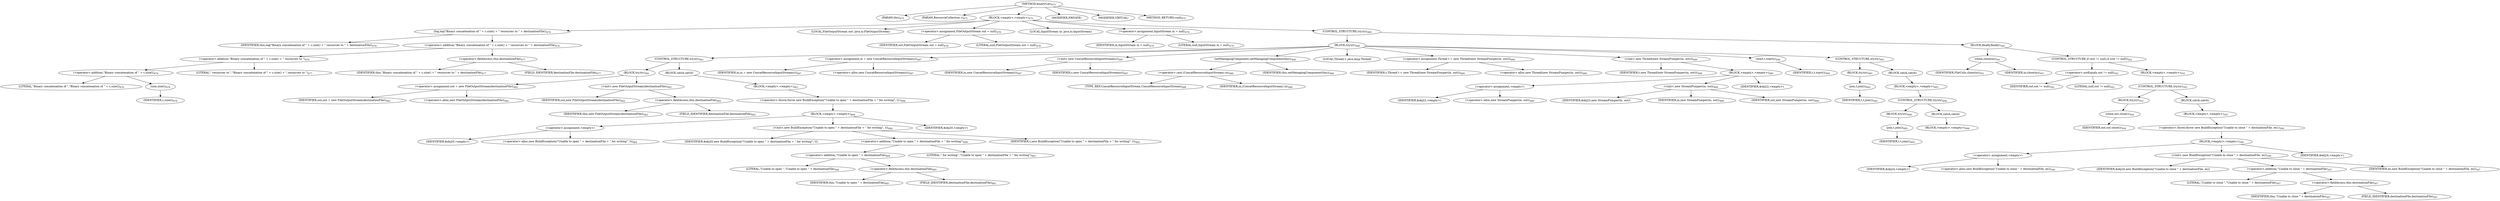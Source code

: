 digraph "binaryCat" {  
"1020" [label = <(METHOD,binaryCat)<SUB>475</SUB>> ]
"55" [label = <(PARAM,this)<SUB>475</SUB>> ]
"1021" [label = <(PARAM,ResourceCollection c)<SUB>475</SUB>> ]
"1022" [label = <(BLOCK,&lt;empty&gt;,&lt;empty&gt;)<SUB>475</SUB>> ]
"1023" [label = <(log,log(&quot;Binary concatenation of &quot; + c.size() + &quot; resources to &quot; + destinationFile))<SUB>476</SUB>> ]
"54" [label = <(IDENTIFIER,this,log(&quot;Binary concatenation of &quot; + c.size() + &quot; resources to &quot; + destinationFile))<SUB>476</SUB>> ]
"1024" [label = <(&lt;operator&gt;.addition,&quot;Binary concatenation of &quot; + c.size() + &quot; resources to &quot; + destinationFile)<SUB>476</SUB>> ]
"1025" [label = <(&lt;operator&gt;.addition,&quot;Binary concatenation of &quot; + c.size() + &quot; resources to &quot;)<SUB>476</SUB>> ]
"1026" [label = <(&lt;operator&gt;.addition,&quot;Binary concatenation of &quot; + c.size())<SUB>476</SUB>> ]
"1027" [label = <(LITERAL,&quot;Binary concatenation of &quot;,&quot;Binary concatenation of &quot; + c.size())<SUB>476</SUB>> ]
"1028" [label = <(size,size())<SUB>476</SUB>> ]
"1029" [label = <(IDENTIFIER,c,size())<SUB>476</SUB>> ]
"1030" [label = <(LITERAL,&quot; resources to &quot;,&quot;Binary concatenation of &quot; + c.size() + &quot; resources to &quot;)<SUB>477</SUB>> ]
"1031" [label = <(&lt;operator&gt;.fieldAccess,this.destinationFile)<SUB>477</SUB>> ]
"1032" [label = <(IDENTIFIER,this,&quot;Binary concatenation of &quot; + c.size() + &quot; resources to &quot; + destinationFile)<SUB>477</SUB>> ]
"1033" [label = <(FIELD_IDENTIFIER,destinationFile,destinationFile)<SUB>477</SUB>> ]
"57" [label = <(LOCAL,FileOutputStream out: java.io.FileOutputStream)> ]
"1034" [label = <(&lt;operator&gt;.assignment,FileOutputStream out = null)<SUB>478</SUB>> ]
"1035" [label = <(IDENTIFIER,out,FileOutputStream out = null)<SUB>478</SUB>> ]
"1036" [label = <(LITERAL,null,FileOutputStream out = null)<SUB>478</SUB>> ]
"59" [label = <(LOCAL,InputStream in: java.io.InputStream)> ]
"1037" [label = <(&lt;operator&gt;.assignment,InputStream in = null)<SUB>479</SUB>> ]
"1038" [label = <(IDENTIFIER,in,InputStream in = null)<SUB>479</SUB>> ]
"1039" [label = <(LITERAL,null,InputStream in = null)<SUB>479</SUB>> ]
"1040" [label = <(CONTROL_STRUCTURE,try,try)<SUB>480</SUB>> ]
"1041" [label = <(BLOCK,try,try)<SUB>480</SUB>> ]
"1042" [label = <(CONTROL_STRUCTURE,try,try)<SUB>481</SUB>> ]
"1043" [label = <(BLOCK,try,try)<SUB>481</SUB>> ]
"1044" [label = <(&lt;operator&gt;.assignment,out = new FileOutputStream(destinationFile))<SUB>482</SUB>> ]
"1045" [label = <(IDENTIFIER,out,out = new FileOutputStream(destinationFile))<SUB>482</SUB>> ]
"1046" [label = <(&lt;operator&gt;.alloc,new FileOutputStream(destinationFile))<SUB>482</SUB>> ]
"1047" [label = <(&lt;init&gt;,new FileOutputStream(destinationFile))<SUB>482</SUB>> ]
"56" [label = <(IDENTIFIER,out,new FileOutputStream(destinationFile))<SUB>482</SUB>> ]
"1048" [label = <(&lt;operator&gt;.fieldAccess,this.destinationFile)<SUB>482</SUB>> ]
"1049" [label = <(IDENTIFIER,this,new FileOutputStream(destinationFile))<SUB>482</SUB>> ]
"1050" [label = <(FIELD_IDENTIFIER,destinationFile,destinationFile)<SUB>482</SUB>> ]
"1051" [label = <(BLOCK,catch,catch)> ]
"1052" [label = <(BLOCK,&lt;empty&gt;,&lt;empty&gt;)<SUB>483</SUB>> ]
"1053" [label = <(&lt;operator&gt;.throw,throw new BuildException(&quot;Unable to open &quot; + destinationFile + &quot; for writing&quot;, t);)<SUB>484</SUB>> ]
"1054" [label = <(BLOCK,&lt;empty&gt;,&lt;empty&gt;)<SUB>484</SUB>> ]
"1055" [label = <(&lt;operator&gt;.assignment,&lt;empty&gt;)> ]
"1056" [label = <(IDENTIFIER,$obj20,&lt;empty&gt;)> ]
"1057" [label = <(&lt;operator&gt;.alloc,new BuildException(&quot;Unable to open &quot; + destinationFile + &quot; for writing&quot;, t))<SUB>484</SUB>> ]
"1058" [label = <(&lt;init&gt;,new BuildException(&quot;Unable to open &quot; + destinationFile + &quot; for writing&quot;, t))<SUB>484</SUB>> ]
"1059" [label = <(IDENTIFIER,$obj20,new BuildException(&quot;Unable to open &quot; + destinationFile + &quot; for writing&quot;, t))> ]
"1060" [label = <(&lt;operator&gt;.addition,&quot;Unable to open &quot; + destinationFile + &quot; for writing&quot;)<SUB>484</SUB>> ]
"1061" [label = <(&lt;operator&gt;.addition,&quot;Unable to open &quot; + destinationFile)<SUB>484</SUB>> ]
"1062" [label = <(LITERAL,&quot;Unable to open &quot;,&quot;Unable to open &quot; + destinationFile)<SUB>484</SUB>> ]
"1063" [label = <(&lt;operator&gt;.fieldAccess,this.destinationFile)<SUB>485</SUB>> ]
"1064" [label = <(IDENTIFIER,this,&quot;Unable to open &quot; + destinationFile)<SUB>485</SUB>> ]
"1065" [label = <(FIELD_IDENTIFIER,destinationFile,destinationFile)<SUB>485</SUB>> ]
"1066" [label = <(LITERAL,&quot; for writing&quot;,&quot;Unable to open &quot; + destinationFile + &quot; for writing&quot;)<SUB>485</SUB>> ]
"1067" [label = <(IDENTIFIER,t,new BuildException(&quot;Unable to open &quot; + destinationFile + &quot; for writing&quot;, t))<SUB>485</SUB>> ]
"1068" [label = <(IDENTIFIER,$obj20,&lt;empty&gt;)> ]
"1069" [label = <(&lt;operator&gt;.assignment,in = new ConcatResourceInputStream(c))<SUB>487</SUB>> ]
"1070" [label = <(IDENTIFIER,in,in = new ConcatResourceInputStream(c))<SUB>487</SUB>> ]
"1071" [label = <(&lt;operator&gt;.alloc,new ConcatResourceInputStream(c))<SUB>487</SUB>> ]
"1072" [label = <(&lt;init&gt;,new ConcatResourceInputStream(c))<SUB>487</SUB>> ]
"58" [label = <(IDENTIFIER,in,new ConcatResourceInputStream(c))<SUB>487</SUB>> ]
"1073" [label = <(IDENTIFIER,c,new ConcatResourceInputStream(c))<SUB>487</SUB>> ]
"1074" [label = <(setManagingComponent,setManagingComponent(this))<SUB>488</SUB>> ]
"1075" [label = <(&lt;operator&gt;.cast,(ConcatResourceInputStream) in)<SUB>488</SUB>> ]
"1076" [label = <(TYPE_REF,ConcatResourceInputStream,ConcatResourceInputStream)<SUB>488</SUB>> ]
"1077" [label = <(IDENTIFIER,in,(ConcatResourceInputStream) in)<SUB>488</SUB>> ]
"60" [label = <(IDENTIFIER,this,setManagingComponent(this))<SUB>488</SUB>> ]
"62" [label = <(LOCAL,Thread t: java.lang.Thread)> ]
"1078" [label = <(&lt;operator&gt;.assignment,Thread t = new Thread(new StreamPumper(in, out)))<SUB>489</SUB>> ]
"1079" [label = <(IDENTIFIER,t,Thread t = new Thread(new StreamPumper(in, out)))<SUB>489</SUB>> ]
"1080" [label = <(&lt;operator&gt;.alloc,new Thread(new StreamPumper(in, out)))<SUB>489</SUB>> ]
"1081" [label = <(&lt;init&gt;,new Thread(new StreamPumper(in, out)))<SUB>489</SUB>> ]
"61" [label = <(IDENTIFIER,t,new Thread(new StreamPumper(in, out)))<SUB>489</SUB>> ]
"1082" [label = <(BLOCK,&lt;empty&gt;,&lt;empty&gt;)<SUB>489</SUB>> ]
"1083" [label = <(&lt;operator&gt;.assignment,&lt;empty&gt;)> ]
"1084" [label = <(IDENTIFIER,$obj22,&lt;empty&gt;)> ]
"1085" [label = <(&lt;operator&gt;.alloc,new StreamPumper(in, out))<SUB>489</SUB>> ]
"1086" [label = <(&lt;init&gt;,new StreamPumper(in, out))<SUB>489</SUB>> ]
"1087" [label = <(IDENTIFIER,$obj22,new StreamPumper(in, out))> ]
"1088" [label = <(IDENTIFIER,in,new StreamPumper(in, out))<SUB>489</SUB>> ]
"1089" [label = <(IDENTIFIER,out,new StreamPumper(in, out))<SUB>489</SUB>> ]
"1090" [label = <(IDENTIFIER,$obj22,&lt;empty&gt;)> ]
"1091" [label = <(start,t.start())<SUB>490</SUB>> ]
"1092" [label = <(IDENTIFIER,t,t.start())<SUB>490</SUB>> ]
"1093" [label = <(CONTROL_STRUCTURE,try,try)<SUB>491</SUB>> ]
"1094" [label = <(BLOCK,try,try)<SUB>491</SUB>> ]
"1095" [label = <(join,t.join())<SUB>492</SUB>> ]
"1096" [label = <(IDENTIFIER,t,t.join())<SUB>492</SUB>> ]
"1097" [label = <(BLOCK,catch,catch)> ]
"1098" [label = <(BLOCK,&lt;empty&gt;,&lt;empty&gt;)<SUB>493</SUB>> ]
"1099" [label = <(CONTROL_STRUCTURE,try,try)<SUB>494</SUB>> ]
"1100" [label = <(BLOCK,try,try)<SUB>494</SUB>> ]
"1101" [label = <(join,t.join())<SUB>495</SUB>> ]
"1102" [label = <(IDENTIFIER,t,t.join())<SUB>495</SUB>> ]
"1103" [label = <(BLOCK,catch,catch)> ]
"1104" [label = <(BLOCK,&lt;empty&gt;,&lt;empty&gt;)<SUB>496</SUB>> ]
"1105" [label = <(BLOCK,finally,finally)<SUB>500</SUB>> ]
"1106" [label = <(close,close(in))<SUB>501</SUB>> ]
"1107" [label = <(IDENTIFIER,FileUtils,close(in))<SUB>501</SUB>> ]
"1108" [label = <(IDENTIFIER,in,close(in))<SUB>501</SUB>> ]
"1109" [label = <(CONTROL_STRUCTURE,if (out != null),if (out != null))<SUB>502</SUB>> ]
"1110" [label = <(&lt;operator&gt;.notEquals,out != null)<SUB>502</SUB>> ]
"1111" [label = <(IDENTIFIER,out,out != null)<SUB>502</SUB>> ]
"1112" [label = <(LITERAL,null,out != null)<SUB>502</SUB>> ]
"1113" [label = <(BLOCK,&lt;empty&gt;,&lt;empty&gt;)<SUB>502</SUB>> ]
"1114" [label = <(CONTROL_STRUCTURE,try,try)<SUB>503</SUB>> ]
"1115" [label = <(BLOCK,try,try)<SUB>503</SUB>> ]
"1116" [label = <(close,out.close())<SUB>504</SUB>> ]
"1117" [label = <(IDENTIFIER,out,out.close())<SUB>504</SUB>> ]
"1118" [label = <(BLOCK,catch,catch)> ]
"1119" [label = <(BLOCK,&lt;empty&gt;,&lt;empty&gt;)<SUB>505</SUB>> ]
"1120" [label = <(&lt;operator&gt;.throw,throw new BuildException(&quot;Unable to close &quot; + destinationFile, ex);)<SUB>506</SUB>> ]
"1121" [label = <(BLOCK,&lt;empty&gt;,&lt;empty&gt;)<SUB>506</SUB>> ]
"1122" [label = <(&lt;operator&gt;.assignment,&lt;empty&gt;)> ]
"1123" [label = <(IDENTIFIER,$obj24,&lt;empty&gt;)> ]
"1124" [label = <(&lt;operator&gt;.alloc,new BuildException(&quot;Unable to close &quot; + destinationFile, ex))<SUB>506</SUB>> ]
"1125" [label = <(&lt;init&gt;,new BuildException(&quot;Unable to close &quot; + destinationFile, ex))<SUB>506</SUB>> ]
"1126" [label = <(IDENTIFIER,$obj24,new BuildException(&quot;Unable to close &quot; + destinationFile, ex))> ]
"1127" [label = <(&lt;operator&gt;.addition,&quot;Unable to close &quot; + destinationFile)<SUB>507</SUB>> ]
"1128" [label = <(LITERAL,&quot;Unable to close &quot;,&quot;Unable to close &quot; + destinationFile)<SUB>507</SUB>> ]
"1129" [label = <(&lt;operator&gt;.fieldAccess,this.destinationFile)<SUB>507</SUB>> ]
"1130" [label = <(IDENTIFIER,this,&quot;Unable to close &quot; + destinationFile)<SUB>507</SUB>> ]
"1131" [label = <(FIELD_IDENTIFIER,destinationFile,destinationFile)<SUB>507</SUB>> ]
"1132" [label = <(IDENTIFIER,ex,new BuildException(&quot;Unable to close &quot; + destinationFile, ex))<SUB>507</SUB>> ]
"1133" [label = <(IDENTIFIER,$obj24,&lt;empty&gt;)> ]
"1134" [label = <(MODIFIER,PRIVATE)> ]
"1135" [label = <(MODIFIER,VIRTUAL)> ]
"1136" [label = <(METHOD_RETURN,void)<SUB>475</SUB>> ]
  "1020" -> "55" 
  "1020" -> "1021" 
  "1020" -> "1022" 
  "1020" -> "1134" 
  "1020" -> "1135" 
  "1020" -> "1136" 
  "1022" -> "1023" 
  "1022" -> "57" 
  "1022" -> "1034" 
  "1022" -> "59" 
  "1022" -> "1037" 
  "1022" -> "1040" 
  "1023" -> "54" 
  "1023" -> "1024" 
  "1024" -> "1025" 
  "1024" -> "1031" 
  "1025" -> "1026" 
  "1025" -> "1030" 
  "1026" -> "1027" 
  "1026" -> "1028" 
  "1028" -> "1029" 
  "1031" -> "1032" 
  "1031" -> "1033" 
  "1034" -> "1035" 
  "1034" -> "1036" 
  "1037" -> "1038" 
  "1037" -> "1039" 
  "1040" -> "1041" 
  "1040" -> "1105" 
  "1041" -> "1042" 
  "1041" -> "1069" 
  "1041" -> "1072" 
  "1041" -> "1074" 
  "1041" -> "62" 
  "1041" -> "1078" 
  "1041" -> "1081" 
  "1041" -> "1091" 
  "1041" -> "1093" 
  "1042" -> "1043" 
  "1042" -> "1051" 
  "1043" -> "1044" 
  "1043" -> "1047" 
  "1044" -> "1045" 
  "1044" -> "1046" 
  "1047" -> "56" 
  "1047" -> "1048" 
  "1048" -> "1049" 
  "1048" -> "1050" 
  "1051" -> "1052" 
  "1052" -> "1053" 
  "1053" -> "1054" 
  "1054" -> "1055" 
  "1054" -> "1058" 
  "1054" -> "1068" 
  "1055" -> "1056" 
  "1055" -> "1057" 
  "1058" -> "1059" 
  "1058" -> "1060" 
  "1058" -> "1067" 
  "1060" -> "1061" 
  "1060" -> "1066" 
  "1061" -> "1062" 
  "1061" -> "1063" 
  "1063" -> "1064" 
  "1063" -> "1065" 
  "1069" -> "1070" 
  "1069" -> "1071" 
  "1072" -> "58" 
  "1072" -> "1073" 
  "1074" -> "1075" 
  "1074" -> "60" 
  "1075" -> "1076" 
  "1075" -> "1077" 
  "1078" -> "1079" 
  "1078" -> "1080" 
  "1081" -> "61" 
  "1081" -> "1082" 
  "1082" -> "1083" 
  "1082" -> "1086" 
  "1082" -> "1090" 
  "1083" -> "1084" 
  "1083" -> "1085" 
  "1086" -> "1087" 
  "1086" -> "1088" 
  "1086" -> "1089" 
  "1091" -> "1092" 
  "1093" -> "1094" 
  "1093" -> "1097" 
  "1094" -> "1095" 
  "1095" -> "1096" 
  "1097" -> "1098" 
  "1098" -> "1099" 
  "1099" -> "1100" 
  "1099" -> "1103" 
  "1100" -> "1101" 
  "1101" -> "1102" 
  "1103" -> "1104" 
  "1105" -> "1106" 
  "1105" -> "1109" 
  "1106" -> "1107" 
  "1106" -> "1108" 
  "1109" -> "1110" 
  "1109" -> "1113" 
  "1110" -> "1111" 
  "1110" -> "1112" 
  "1113" -> "1114" 
  "1114" -> "1115" 
  "1114" -> "1118" 
  "1115" -> "1116" 
  "1116" -> "1117" 
  "1118" -> "1119" 
  "1119" -> "1120" 
  "1120" -> "1121" 
  "1121" -> "1122" 
  "1121" -> "1125" 
  "1121" -> "1133" 
  "1122" -> "1123" 
  "1122" -> "1124" 
  "1125" -> "1126" 
  "1125" -> "1127" 
  "1125" -> "1132" 
  "1127" -> "1128" 
  "1127" -> "1129" 
  "1129" -> "1130" 
  "1129" -> "1131" 
}

